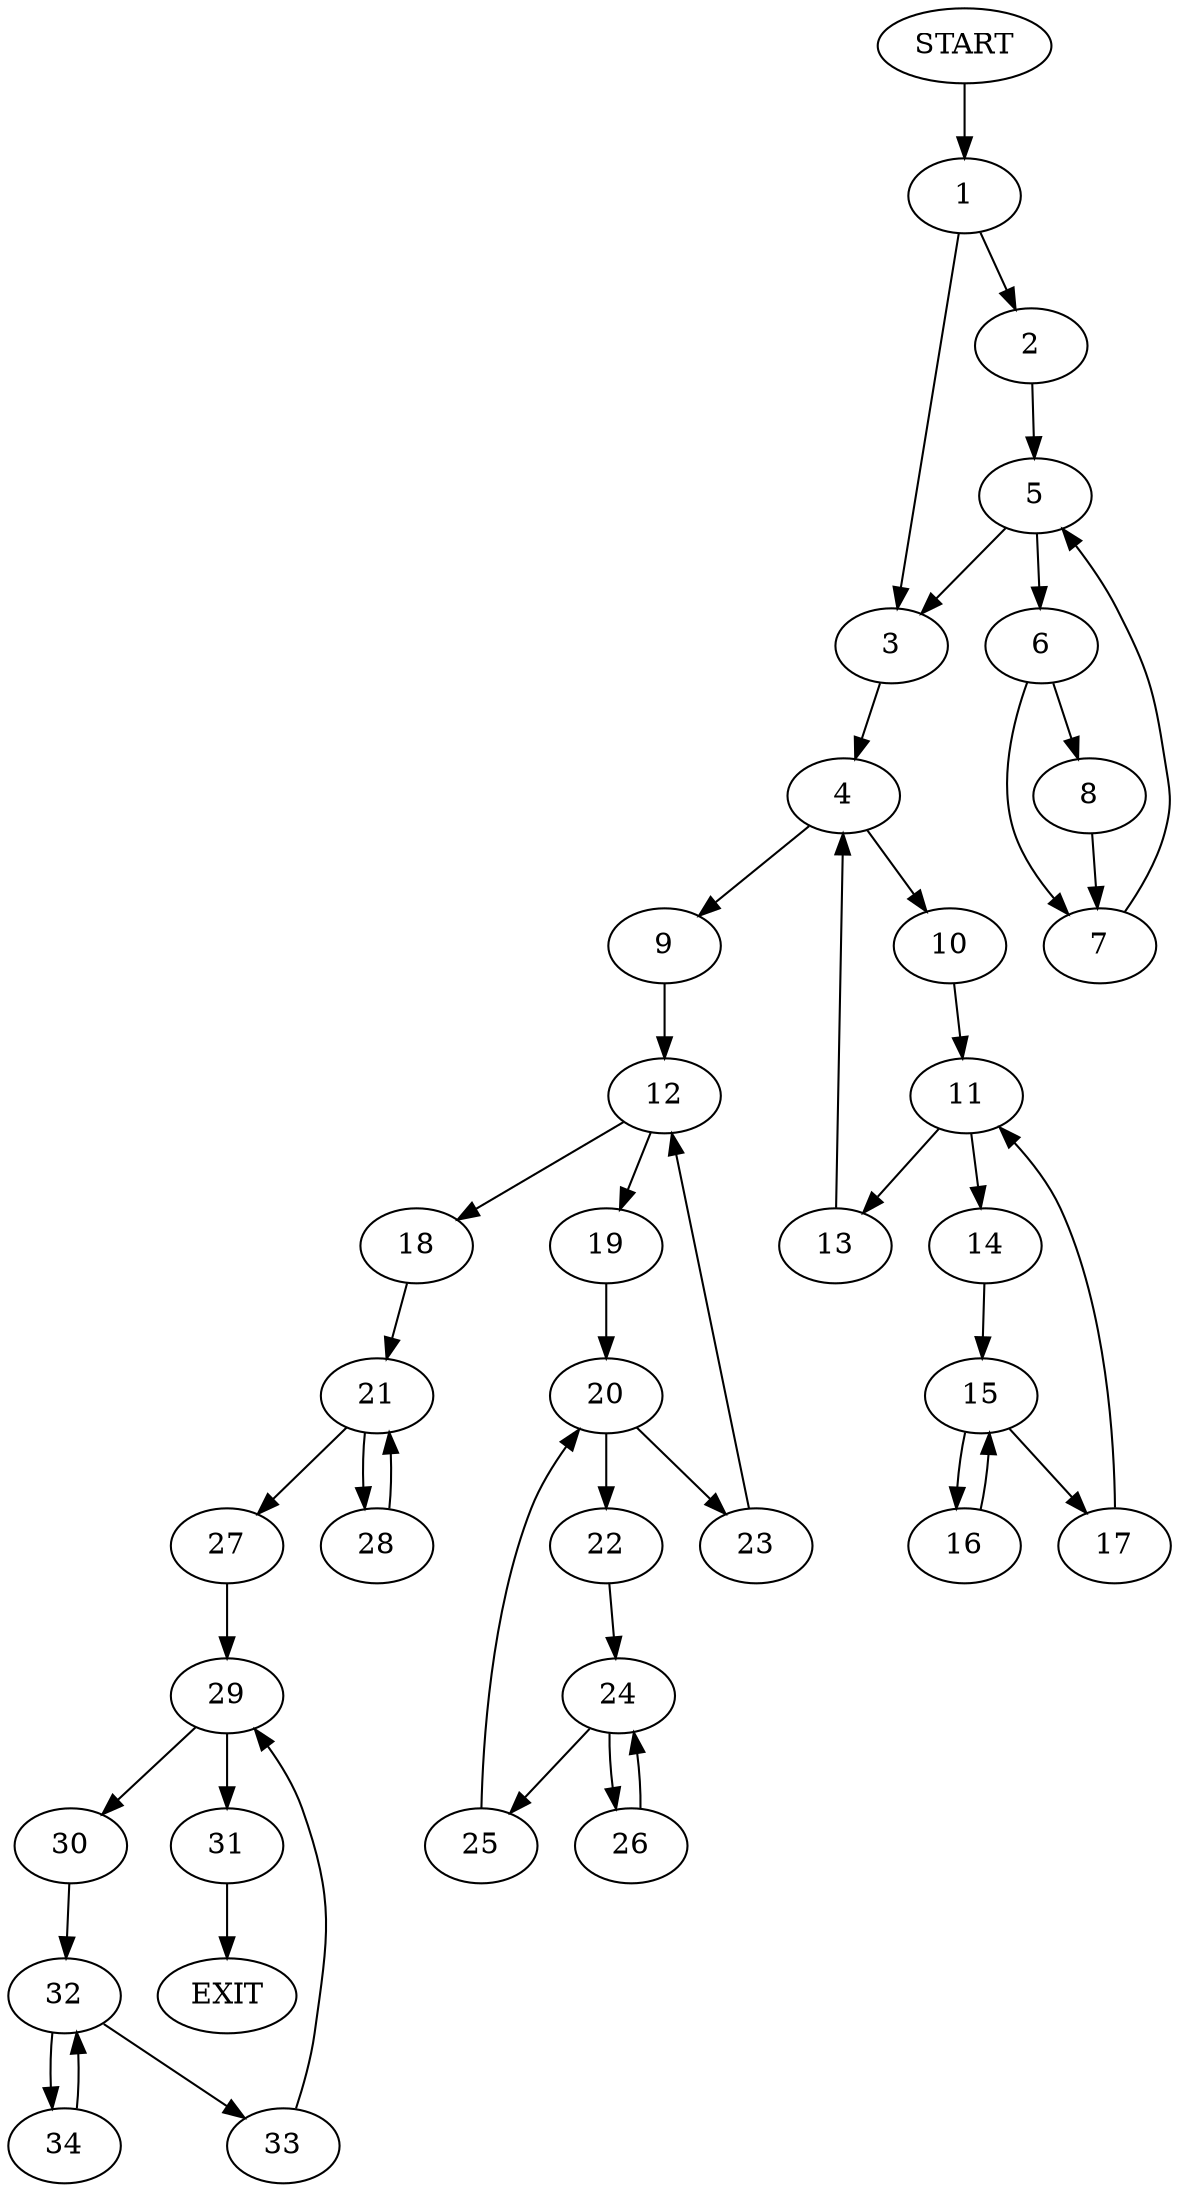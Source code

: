 digraph {
0 [label="START"]
35 [label="EXIT"]
0 -> 1
1 -> 2
1 -> 3
3 -> 4
2 -> 5
5 -> 3
5 -> 6
6 -> 7
6 -> 8
7 -> 5
8 -> 7
4 -> 9
4 -> 10
10 -> 11
9 -> 12
11 -> 13
11 -> 14
13 -> 4
14 -> 15
15 -> 16
15 -> 17
16 -> 15
17 -> 11
12 -> 18
12 -> 19
19 -> 20
18 -> 21
20 -> 22
20 -> 23
22 -> 24
23 -> 12
24 -> 25
24 -> 26
25 -> 20
26 -> 24
21 -> 27
21 -> 28
28 -> 21
27 -> 29
29 -> 30
29 -> 31
30 -> 32
31 -> 35
32 -> 33
32 -> 34
34 -> 32
33 -> 29
}
